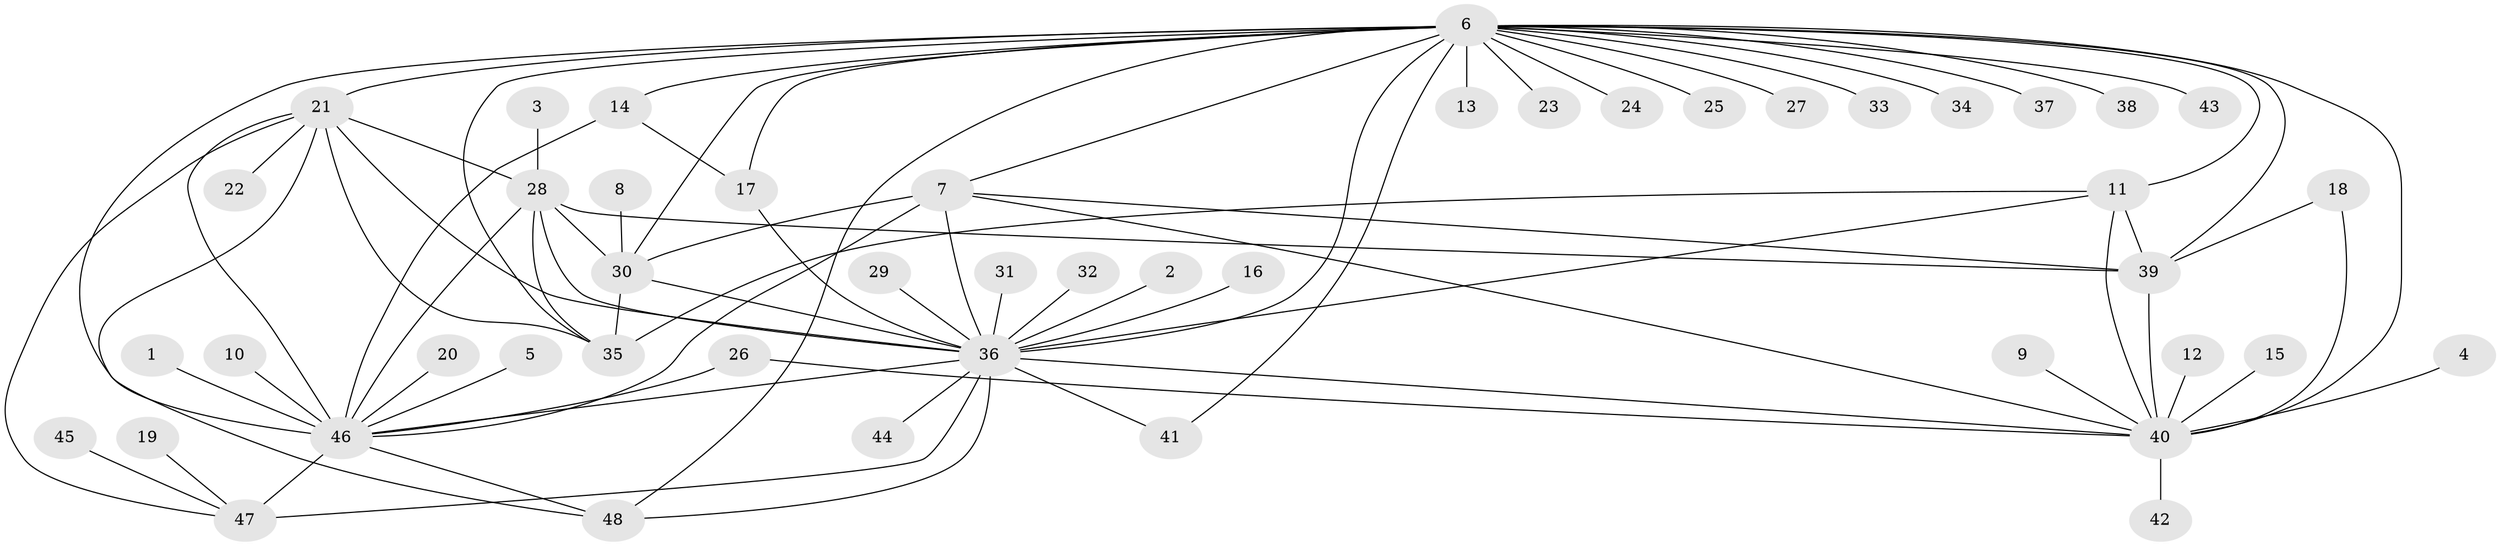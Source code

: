 // original degree distribution, {14: 0.010416666666666666, 22: 0.010416666666666666, 12: 0.020833333333333332, 13: 0.020833333333333332, 6: 0.0625, 4: 0.09375, 1: 0.4479166666666667, 7: 0.020833333333333332, 2: 0.17708333333333334, 3: 0.08333333333333333, 5: 0.052083333333333336}
// Generated by graph-tools (version 1.1) at 2025/25/03/09/25 03:25:59]
// undirected, 48 vertices, 80 edges
graph export_dot {
graph [start="1"]
  node [color=gray90,style=filled];
  1;
  2;
  3;
  4;
  5;
  6;
  7;
  8;
  9;
  10;
  11;
  12;
  13;
  14;
  15;
  16;
  17;
  18;
  19;
  20;
  21;
  22;
  23;
  24;
  25;
  26;
  27;
  28;
  29;
  30;
  31;
  32;
  33;
  34;
  35;
  36;
  37;
  38;
  39;
  40;
  41;
  42;
  43;
  44;
  45;
  46;
  47;
  48;
  1 -- 46 [weight=1.0];
  2 -- 36 [weight=1.0];
  3 -- 28 [weight=1.0];
  4 -- 40 [weight=1.0];
  5 -- 46 [weight=1.0];
  6 -- 7 [weight=1.0];
  6 -- 11 [weight=2.0];
  6 -- 13 [weight=1.0];
  6 -- 14 [weight=1.0];
  6 -- 17 [weight=1.0];
  6 -- 21 [weight=1.0];
  6 -- 23 [weight=1.0];
  6 -- 24 [weight=1.0];
  6 -- 25 [weight=1.0];
  6 -- 27 [weight=1.0];
  6 -- 30 [weight=3.0];
  6 -- 33 [weight=1.0];
  6 -- 34 [weight=1.0];
  6 -- 35 [weight=1.0];
  6 -- 36 [weight=4.0];
  6 -- 37 [weight=1.0];
  6 -- 38 [weight=1.0];
  6 -- 39 [weight=2.0];
  6 -- 40 [weight=2.0];
  6 -- 41 [weight=1.0];
  6 -- 43 [weight=1.0];
  6 -- 46 [weight=1.0];
  6 -- 48 [weight=1.0];
  7 -- 30 [weight=2.0];
  7 -- 36 [weight=1.0];
  7 -- 39 [weight=1.0];
  7 -- 40 [weight=1.0];
  7 -- 46 [weight=1.0];
  8 -- 30 [weight=2.0];
  9 -- 40 [weight=1.0];
  10 -- 46 [weight=1.0];
  11 -- 35 [weight=1.0];
  11 -- 36 [weight=1.0];
  11 -- 39 [weight=1.0];
  11 -- 40 [weight=1.0];
  12 -- 40 [weight=1.0];
  14 -- 17 [weight=1.0];
  14 -- 46 [weight=1.0];
  15 -- 40 [weight=1.0];
  16 -- 36 [weight=1.0];
  17 -- 36 [weight=1.0];
  18 -- 39 [weight=1.0];
  18 -- 40 [weight=2.0];
  19 -- 47 [weight=1.0];
  20 -- 46 [weight=1.0];
  21 -- 22 [weight=1.0];
  21 -- 28 [weight=1.0];
  21 -- 35 [weight=1.0];
  21 -- 36 [weight=3.0];
  21 -- 46 [weight=2.0];
  21 -- 47 [weight=1.0];
  21 -- 48 [weight=1.0];
  26 -- 40 [weight=1.0];
  26 -- 46 [weight=1.0];
  28 -- 30 [weight=2.0];
  28 -- 35 [weight=1.0];
  28 -- 36 [weight=1.0];
  28 -- 39 [weight=1.0];
  28 -- 46 [weight=1.0];
  29 -- 36 [weight=1.0];
  30 -- 35 [weight=1.0];
  30 -- 36 [weight=2.0];
  31 -- 36 [weight=1.0];
  32 -- 36 [weight=1.0];
  36 -- 40 [weight=2.0];
  36 -- 41 [weight=1.0];
  36 -- 44 [weight=1.0];
  36 -- 46 [weight=1.0];
  36 -- 47 [weight=1.0];
  36 -- 48 [weight=1.0];
  39 -- 40 [weight=1.0];
  40 -- 42 [weight=1.0];
  45 -- 47 [weight=1.0];
  46 -- 47 [weight=2.0];
  46 -- 48 [weight=1.0];
}
